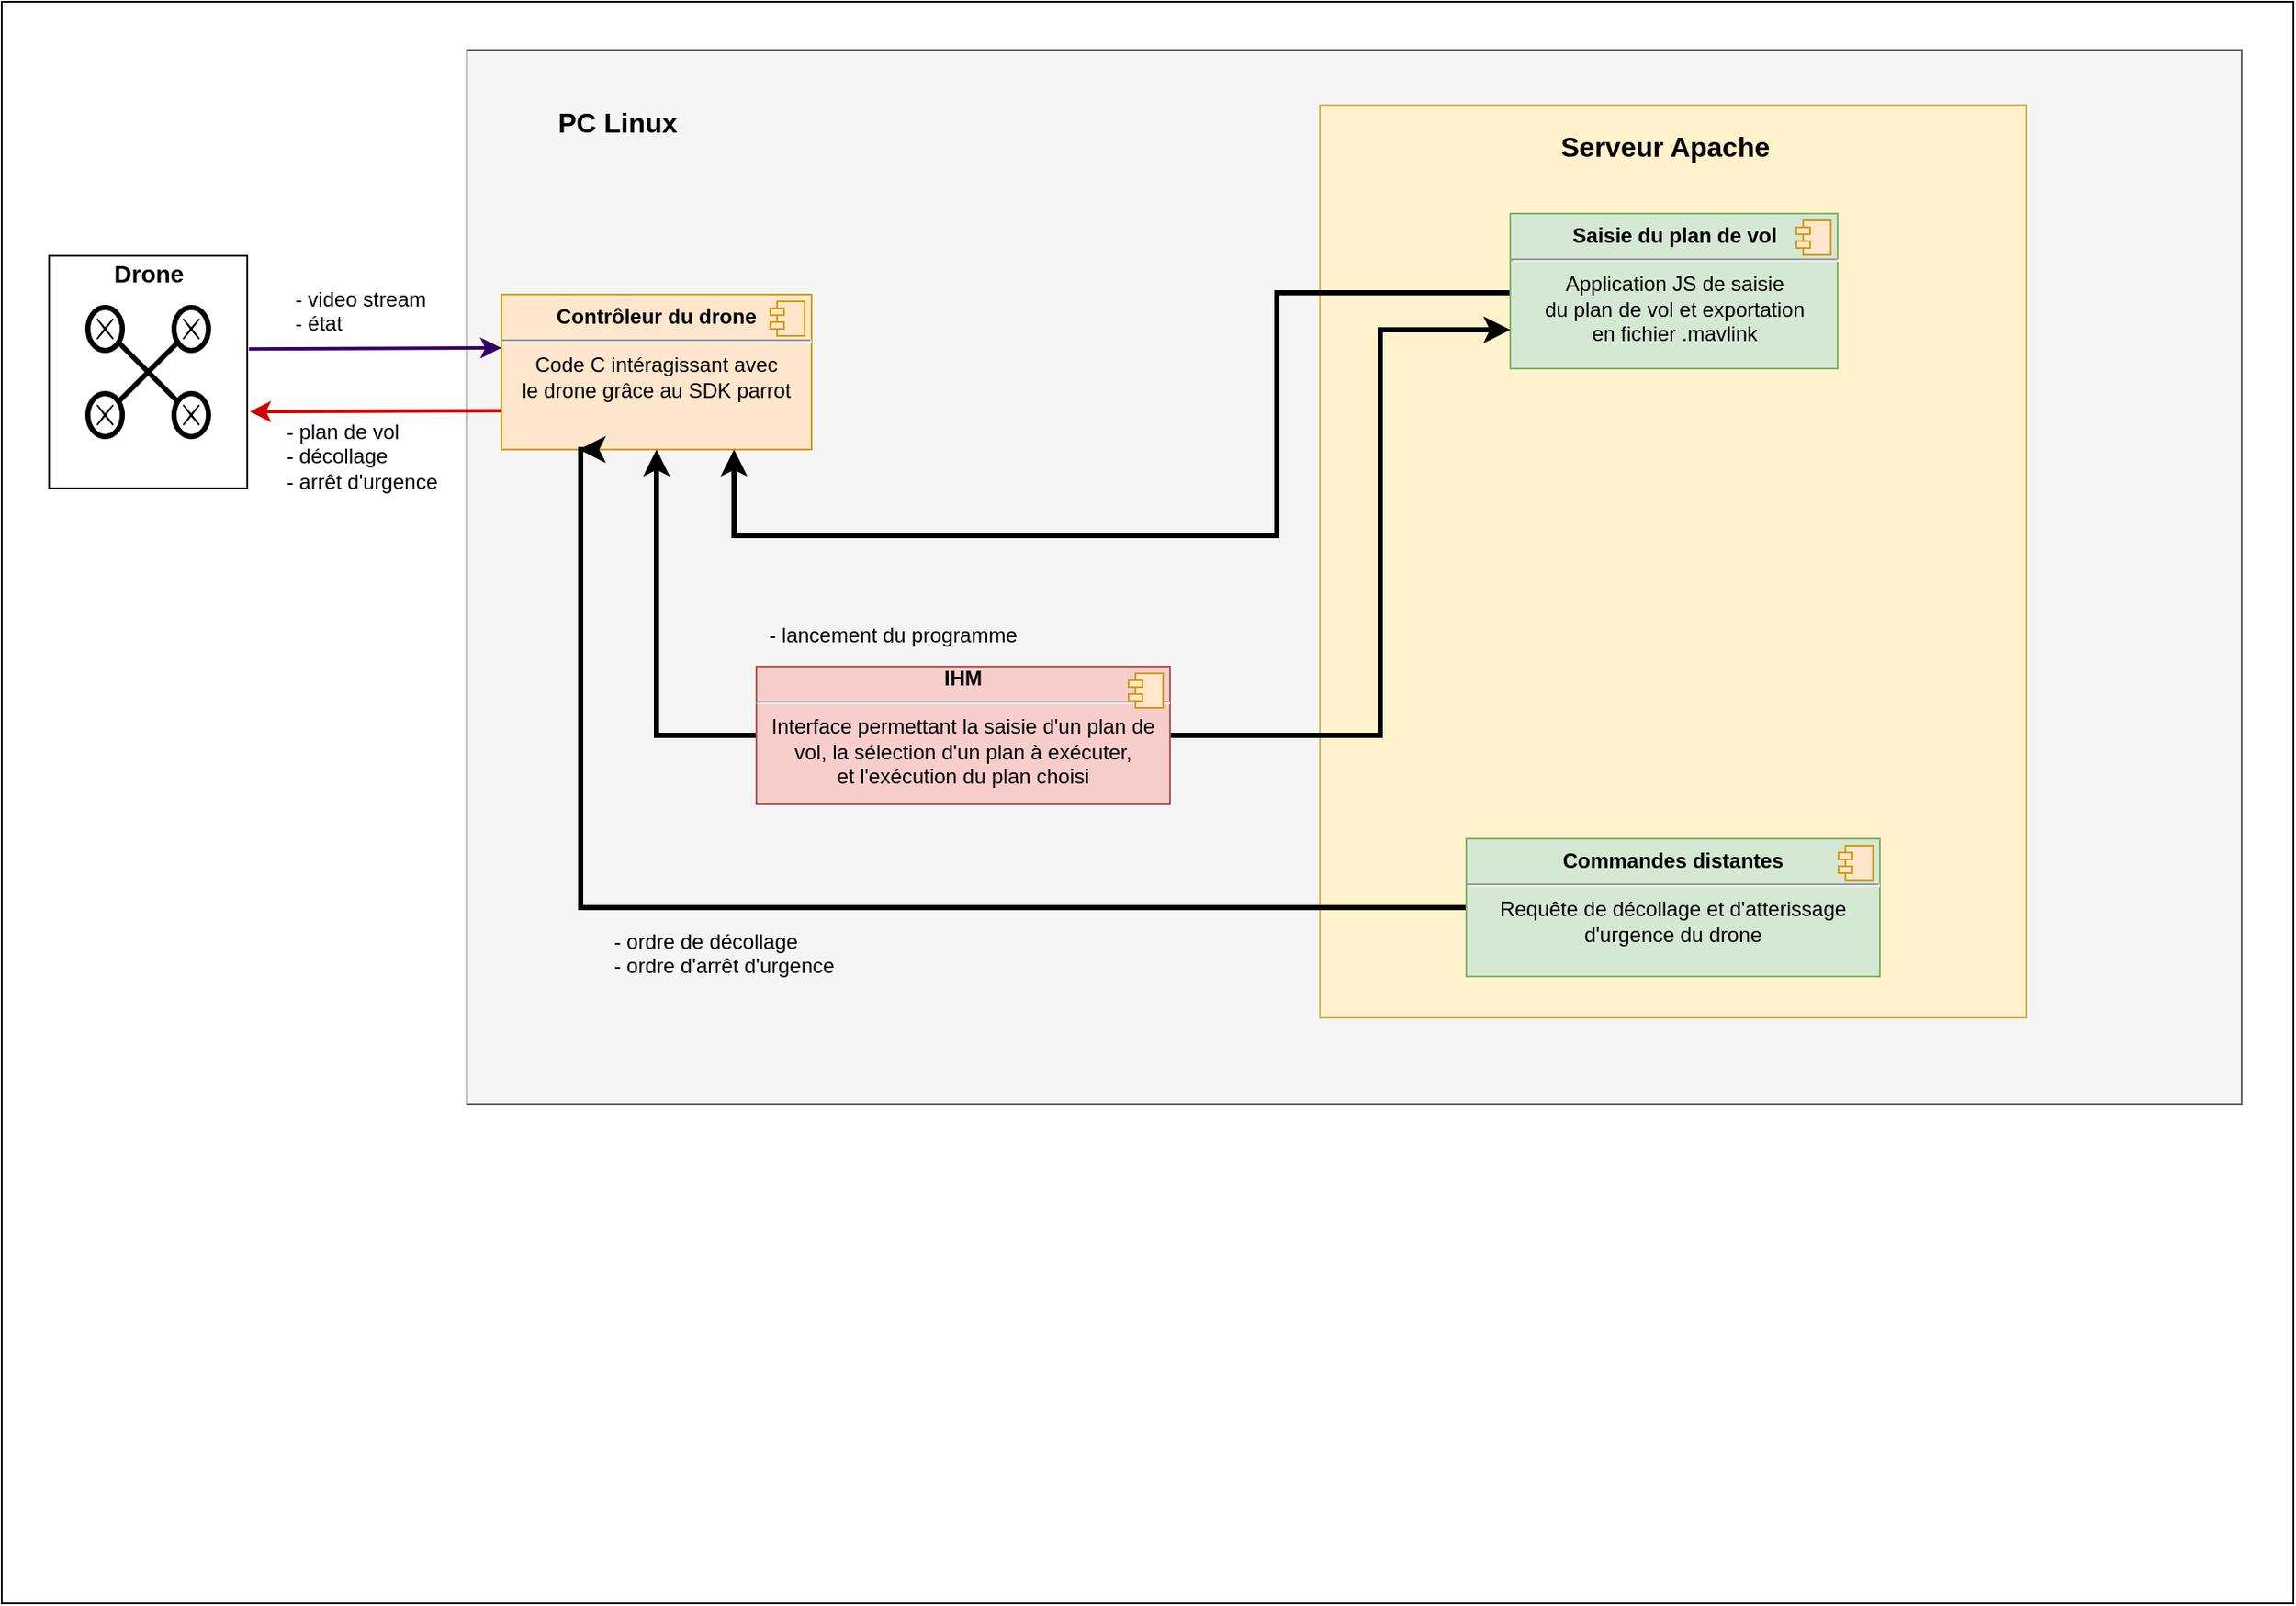 <mxfile version="10.6.5" type="device"><diagram id="UXq77EIQPH5moOWnhuZ9" name="Page-1"><mxGraphModel dx="1200" dy="1920" grid="1" gridSize="10" guides="1" tooltips="1" connect="1" arrows="1" fold="1" page="1" pageScale="1" pageWidth="850" pageHeight="1100" math="0" shadow="0"><root><mxCell id="0"/><mxCell id="1" parent="0"/><mxCell id="UhqAOUe3stbyaJBPy-j0-11" value="" style="rounded=0;whiteSpace=wrap;html=1;fillColor=none;" vertex="1" parent="1"><mxGeometry y="-90" width="1330" height="930" as="geometry"/></mxCell><mxCell id="UhqAOUe3stbyaJBPy-j0-1" value="" style="rounded=0;whiteSpace=wrap;html=1;fillColor=none;" vertex="1" parent="1"><mxGeometry x="27.5" y="57.5" width="115" height="135" as="geometry"/></mxCell><mxCell id="cVz30IGe0pyDaekU_Ifo-68" value="" style="rounded=0;whiteSpace=wrap;html=1;fillColor=#f5f5f5;strokeColor=#666666;fontColor=#333333;" parent="1" vertex="1"><mxGeometry x="270" y="-62" width="1030" height="612" as="geometry"/></mxCell><mxCell id="cVz30IGe0pyDaekU_Ifo-31" value="" style="rounded=0;whiteSpace=wrap;html=1;fillColor=#fff2cc;strokeColor=#d6b656;" parent="1" vertex="1"><mxGeometry x="765" y="-30" width="410" height="530" as="geometry"/></mxCell><mxCell id="cVz30IGe0pyDaekU_Ifo-1" value="&lt;p style=&quot;margin: 0px ; margin-top: 6px ; text-align: center&quot;&gt;&lt;b&gt;Contrôleur du drone&lt;br&gt;&lt;/b&gt;&lt;/p&gt;&lt;hr&gt;&lt;div align=&quot;center&quot;&gt;Code C intéragissant avec &lt;br&gt;&lt;/div&gt;&lt;div align=&quot;center&quot;&gt;le drone grâce au SDK parrot&lt;br&gt;&lt;/div&gt;" style="align=left;overflow=fill;html=1;fillColor=#ffe6cc;strokeColor=#d79b00;" parent="1" vertex="1"><mxGeometry x="290" y="80" width="180" height="90" as="geometry"/></mxCell><mxCell id="cVz30IGe0pyDaekU_Ifo-2" value="" style="shape=component;jettyWidth=8;jettyHeight=4;fillColor=#ffe6cc;strokeColor=#d79b00;" parent="cVz30IGe0pyDaekU_Ifo-1" vertex="1"><mxGeometry x="1" width="20" height="20" relative="1" as="geometry"><mxPoint x="-24" y="4" as="offset"/></mxGeometry></mxCell><mxCell id="cVz30IGe0pyDaekU_Ifo-3" value="" style="shape=umlDestroy;whiteSpace=wrap;html=1;strokeWidth=3;" parent="1" vertex="1"><mxGeometry x="60" y="100" width="50" height="50" as="geometry"/></mxCell><mxCell id="cVz30IGe0pyDaekU_Ifo-5" value="" style="shape=mxgraph.bpmn.shape;html=1;verticalLabelPosition=bottom;labelBackgroundColor=#ffffff;verticalAlign=top;align=center;perimeter=ellipsePerimeter;outlineConnect=0;outline=end;symbol=cancel;" parent="1" vertex="1"><mxGeometry x="50" y="87.5" width="20" height="25" as="geometry"/></mxCell><mxCell id="cVz30IGe0pyDaekU_Ifo-6" value="" style="shape=mxgraph.bpmn.shape;html=1;verticalLabelPosition=bottom;labelBackgroundColor=#ffffff;verticalAlign=top;align=center;perimeter=ellipsePerimeter;outlineConnect=0;outline=end;symbol=cancel;" parent="1" vertex="1"><mxGeometry x="100" y="87.5" width="20" height="25" as="geometry"/></mxCell><mxCell id="cVz30IGe0pyDaekU_Ifo-7" value="" style="shape=mxgraph.bpmn.shape;html=1;verticalLabelPosition=bottom;labelBackgroundColor=#ffffff;verticalAlign=top;align=center;perimeter=ellipsePerimeter;outlineConnect=0;outline=end;symbol=cancel;" parent="1" vertex="1"><mxGeometry x="50" y="137.5" width="20" height="25" as="geometry"/></mxCell><mxCell id="cVz30IGe0pyDaekU_Ifo-8" value="" style="shape=mxgraph.bpmn.shape;html=1;verticalLabelPosition=bottom;labelBackgroundColor=#ffffff;verticalAlign=top;align=center;perimeter=ellipsePerimeter;outlineConnect=0;outline=end;symbol=cancel;" parent="1" vertex="1"><mxGeometry x="100" y="137.5" width="20" height="25" as="geometry"/></mxCell><mxCell id="cVz30IGe0pyDaekU_Ifo-10" value="" style="endArrow=classic;html=1;strokeWidth=2;strokeColor=#330066;exitX=1.008;exitY=0.401;exitDx=0;exitDy=0;exitPerimeter=0;" parent="1" edge="1" source="UhqAOUe3stbyaJBPy-j0-1"><mxGeometry width="50" height="50" relative="1" as="geometry"><mxPoint x="170" y="120" as="sourcePoint"/><mxPoint x="290" y="111" as="targetPoint"/></mxGeometry></mxCell><mxCell id="cVz30IGe0pyDaekU_Ifo-11" value="" style="endArrow=classic;html=1;strokeColor=#CC0000;strokeWidth=2;exitX=0;exitY=0.75;exitDx=0;exitDy=0;" parent="1" edge="1" source="cVz30IGe0pyDaekU_Ifo-1"><mxGeometry width="50" height="50" relative="1" as="geometry"><mxPoint x="250" y="130" as="sourcePoint"/><mxPoint x="144" y="148" as="targetPoint"/></mxGeometry></mxCell><mxCell id="cVz30IGe0pyDaekU_Ifo-12" value="&lt;div&gt;&amp;nbsp;- video stream&lt;/div&gt;&lt;div&gt;&amp;nbsp;- état&lt;br&gt;&lt;/div&gt;" style="text;html=1;resizable=0;points=[];autosize=1;align=left;verticalAlign=top;spacingTop=-4;" parent="1" vertex="1"><mxGeometry x="165" y="72.5" width="100" height="30" as="geometry"/></mxCell><mxCell id="cVz30IGe0pyDaekU_Ifo-13" value="&lt;div&gt;&amp;nbsp;- plan de vol&lt;/div&gt;&lt;div&gt;&amp;nbsp;- décollage&lt;/div&gt;&lt;div&gt;&amp;nbsp;- arrêt d'urgence&lt;/div&gt;&lt;div&gt;&lt;br&gt;&lt;/div&gt;" style="text;html=1;resizable=0;points=[];autosize=1;align=left;verticalAlign=top;spacingTop=-4;" parent="1" vertex="1"><mxGeometry x="160" y="149.5" width="110" height="60" as="geometry"/></mxCell><mxCell id="UhqAOUe3stbyaJBPy-j0-12" style="edgeStyle=orthogonalEdgeStyle;rounded=0;orthogonalLoop=1;jettySize=auto;html=1;exitX=0;exitY=0.5;exitDx=0;exitDy=0;entryX=0.75;entryY=1;entryDx=0;entryDy=0;strokeWidth=3;" edge="1" parent="1" source="cVz30IGe0pyDaekU_Ifo-19" target="cVz30IGe0pyDaekU_Ifo-1"><mxGeometry relative="1" as="geometry"><Array as="points"><mxPoint x="876" y="79"/><mxPoint x="740" y="79"/><mxPoint x="740" y="220"/><mxPoint x="425" y="220"/></Array></mxGeometry></mxCell><mxCell id="cVz30IGe0pyDaekU_Ifo-19" value="&lt;p style=&quot;margin: 6px 0px 0px&quot; align=&quot;center&quot;&gt;&lt;b&gt;Saisie du plan de vol&lt;br&gt;&lt;/b&gt;&lt;/p&gt;&lt;hr align=&quot;center&quot;&gt;&lt;div align=&quot;center&quot;&gt;Application JS de saisie&lt;/div&gt;&lt;div align=&quot;center&quot;&gt;du plan de vol et exportation&lt;/div&gt;&lt;div align=&quot;center&quot;&gt;en fichier .mavlink&lt;br&gt;&lt;/div&gt;" style="align=left;overflow=fill;html=1;fillColor=#d5e8d4;strokeColor=#82b366;" parent="1" vertex="1"><mxGeometry x="875.5" y="33" width="190" height="90" as="geometry"/></mxCell><mxCell id="cVz30IGe0pyDaekU_Ifo-20" value="" style="shape=component;jettyWidth=8;jettyHeight=4;fillColor=#ffe6cc;strokeColor=#d79b00;" parent="cVz30IGe0pyDaekU_Ifo-19" vertex="1"><mxGeometry x="1" width="20" height="20" relative="1" as="geometry"><mxPoint x="-24" y="4" as="offset"/></mxGeometry></mxCell><mxCell id="cVz30IGe0pyDaekU_Ifo-46" style="edgeStyle=orthogonalEdgeStyle;rounded=0;orthogonalLoop=1;jettySize=auto;html=1;exitX=0;exitY=0.5;exitDx=0;exitDy=0;strokeColor=#000000;strokeWidth=3;entryX=0.25;entryY=1;entryDx=0;entryDy=0;" parent="1" source="cVz30IGe0pyDaekU_Ifo-23" target="cVz30IGe0pyDaekU_Ifo-1" edge="1"><mxGeometry relative="1" as="geometry"><mxPoint x="380" y="280" as="targetPoint"/><Array as="points"><mxPoint x="336" y="436"/></Array></mxGeometry></mxCell><mxCell id="cVz30IGe0pyDaekU_Ifo-23" value="&lt;p style=&quot;margin: 6px 0px 0px&quot; align=&quot;center&quot;&gt;&lt;b&gt;Commandes distantes&lt;br&gt;&lt;/b&gt;&lt;/p&gt;&lt;hr align=&quot;center&quot;&gt;&lt;div align=&quot;center&quot;&gt;Requête de décollage et d'atterissage &lt;br&gt;&lt;/div&gt;&lt;div align=&quot;center&quot;&gt;d'urgence du drone&lt;/div&gt;" style="align=left;overflow=fill;html=1;fillColor=#d5e8d4;strokeColor=#82b366;" parent="1" vertex="1"><mxGeometry x="850" y="396" width="240" height="80" as="geometry"/></mxCell><mxCell id="cVz30IGe0pyDaekU_Ifo-24" value="" style="shape=component;jettyWidth=8;jettyHeight=4;fillColor=#ffe6cc;strokeColor=#d79b00;" parent="cVz30IGe0pyDaekU_Ifo-23" vertex="1"><mxGeometry x="1" width="20" height="20" relative="1" as="geometry"><mxPoint x="-24" y="4" as="offset"/></mxGeometry></mxCell><mxCell id="cVz30IGe0pyDaekU_Ifo-29" value="&lt;div&gt;&amp;nbsp;- ordre de décollage&lt;/div&gt;&lt;div&gt;&amp;nbsp;- ordre d'arrêt d'urgence&lt;br&gt;&lt;/div&gt;" style="text;html=1;resizable=0;points=[];autosize=1;align=left;verticalAlign=top;spacingTop=-4;" parent="1" vertex="1"><mxGeometry x="350" y="446" width="150" height="30" as="geometry"/></mxCell><mxCell id="cVz30IGe0pyDaekU_Ifo-32" value="&lt;font style=&quot;font-size: 16px&quot;&gt;&lt;b&gt;&lt;font style=&quot;font-size: 16px&quot;&gt;Serveur Apache&lt;/font&gt;&lt;/b&gt;&lt;/font&gt;" style="text;html=1;strokeColor=none;fillColor=none;align=center;verticalAlign=middle;whiteSpace=wrap;rounded=0;" parent="1" vertex="1"><mxGeometry x="897.5" y="-20" width="135" height="27" as="geometry"/></mxCell><mxCell id="cVz30IGe0pyDaekU_Ifo-54" style="edgeStyle=orthogonalEdgeStyle;rounded=0;orthogonalLoop=1;jettySize=auto;html=1;exitX=1;exitY=0.5;exitDx=0;exitDy=0;entryX=0;entryY=0.75;entryDx=0;entryDy=0;strokeColor=#000000;strokeWidth=3;" parent="1" source="cVz30IGe0pyDaekU_Ifo-52" target="cVz30IGe0pyDaekU_Ifo-19" edge="1"><mxGeometry relative="1" as="geometry"><Array as="points"><mxPoint x="800" y="336"/><mxPoint x="800" y="100"/></Array></mxGeometry></mxCell><mxCell id="cVz30IGe0pyDaekU_Ifo-55" style="edgeStyle=orthogonalEdgeStyle;rounded=0;orthogonalLoop=1;jettySize=auto;html=1;exitX=0;exitY=0.5;exitDx=0;exitDy=0;entryX=0.5;entryY=1;entryDx=0;entryDy=0;strokeColor=#000000;strokeWidth=3;" parent="1" source="cVz30IGe0pyDaekU_Ifo-52" target="cVz30IGe0pyDaekU_Ifo-1" edge="1"><mxGeometry relative="1" as="geometry"/></mxCell><mxCell id="cVz30IGe0pyDaekU_Ifo-52" value="&lt;div align=&quot;center&quot;&gt;&lt;b&gt;IHM&lt;/b&gt;&lt;/div&gt;&lt;hr align=&quot;center&quot;&gt;&lt;div align=&quot;center&quot;&gt;Interface permettant la saisie d'un plan de &lt;br&gt;&lt;/div&gt;&lt;div align=&quot;center&quot;&gt;vol, la sélection d'un plan à exécuter, &lt;br&gt;&lt;/div&gt;&lt;div align=&quot;center&quot;&gt;et l'exécution du plan choisi&lt;/div&gt;" style="align=left;overflow=fill;html=1;fillColor=#f8cecc;strokeColor=#b85450;" parent="1" vertex="1"><mxGeometry x="438" y="296" width="240" height="80" as="geometry"/></mxCell><mxCell id="cVz30IGe0pyDaekU_Ifo-53" value="" style="shape=component;jettyWidth=8;jettyHeight=4;fillColor=#ffe6cc;strokeColor=#d79b00;" parent="cVz30IGe0pyDaekU_Ifo-52" vertex="1"><mxGeometry x="1" width="20" height="20" relative="1" as="geometry"><mxPoint x="-24" y="4" as="offset"/></mxGeometry></mxCell><mxCell id="cVz30IGe0pyDaekU_Ifo-69" value="&lt;b&gt;&lt;font style=&quot;font-size: 16px&quot;&gt;PC Linux&lt;/font&gt;&lt;/b&gt;" style="text;html=1;strokeColor=none;fillColor=none;align=center;verticalAlign=middle;whiteSpace=wrap;rounded=0;" parent="1" vertex="1"><mxGeometry x="310" y="-30" width="95" height="20" as="geometry"/></mxCell><mxCell id="UhqAOUe3stbyaJBPy-j0-7" value="&lt;b&gt;&lt;font style=&quot;font-size: 14px&quot;&gt;Drone&lt;/font&gt;&lt;/b&gt;" style="text;html=1;strokeColor=none;fillColor=none;align=center;verticalAlign=middle;whiteSpace=wrap;rounded=0;" vertex="1" parent="1"><mxGeometry x="37.5" y="58" width="95" height="20" as="geometry"/></mxCell><mxCell id="UhqAOUe3stbyaJBPy-j0-13" value="&amp;nbsp;- lancement du programme" style="text;html=1;resizable=0;points=[];autosize=1;align=left;verticalAlign=top;spacingTop=-4;" vertex="1" parent="1"><mxGeometry x="440" y="268" width="170" height="20" as="geometry"/></mxCell></root></mxGraphModel></diagram></mxfile>
